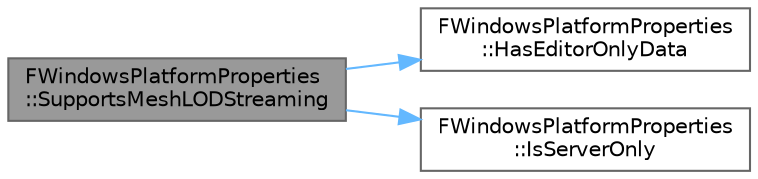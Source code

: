 digraph "FWindowsPlatformProperties::SupportsMeshLODStreaming"
{
 // INTERACTIVE_SVG=YES
 // LATEX_PDF_SIZE
  bgcolor="transparent";
  edge [fontname=Helvetica,fontsize=10,labelfontname=Helvetica,labelfontsize=10];
  node [fontname=Helvetica,fontsize=10,shape=box,height=0.2,width=0.4];
  rankdir="LR";
  Node1 [id="Node000001",label="FWindowsPlatformProperties\l::SupportsMeshLODStreaming",height=0.2,width=0.4,color="gray40", fillcolor="grey60", style="filled", fontcolor="black",tooltip=" "];
  Node1 -> Node2 [id="edge1_Node000001_Node000002",color="steelblue1",style="solid",tooltip=" "];
  Node2 [id="Node000002",label="FWindowsPlatformProperties\l::HasEditorOnlyData",height=0.2,width=0.4,color="grey40", fillcolor="white", style="filled",URL="$d2/d9e/structFWindowsPlatformProperties.html#a3053b18905bdafafa2d01d6da9f3dd99",tooltip=" "];
  Node1 -> Node3 [id="edge2_Node000001_Node000003",color="steelblue1",style="solid",tooltip=" "];
  Node3 [id="Node000003",label="FWindowsPlatformProperties\l::IsServerOnly",height=0.2,width=0.4,color="grey40", fillcolor="white", style="filled",URL="$d2/d9e/structFWindowsPlatformProperties.html#abdebcd9bce37425bb058d7892218376d",tooltip=" "];
}

